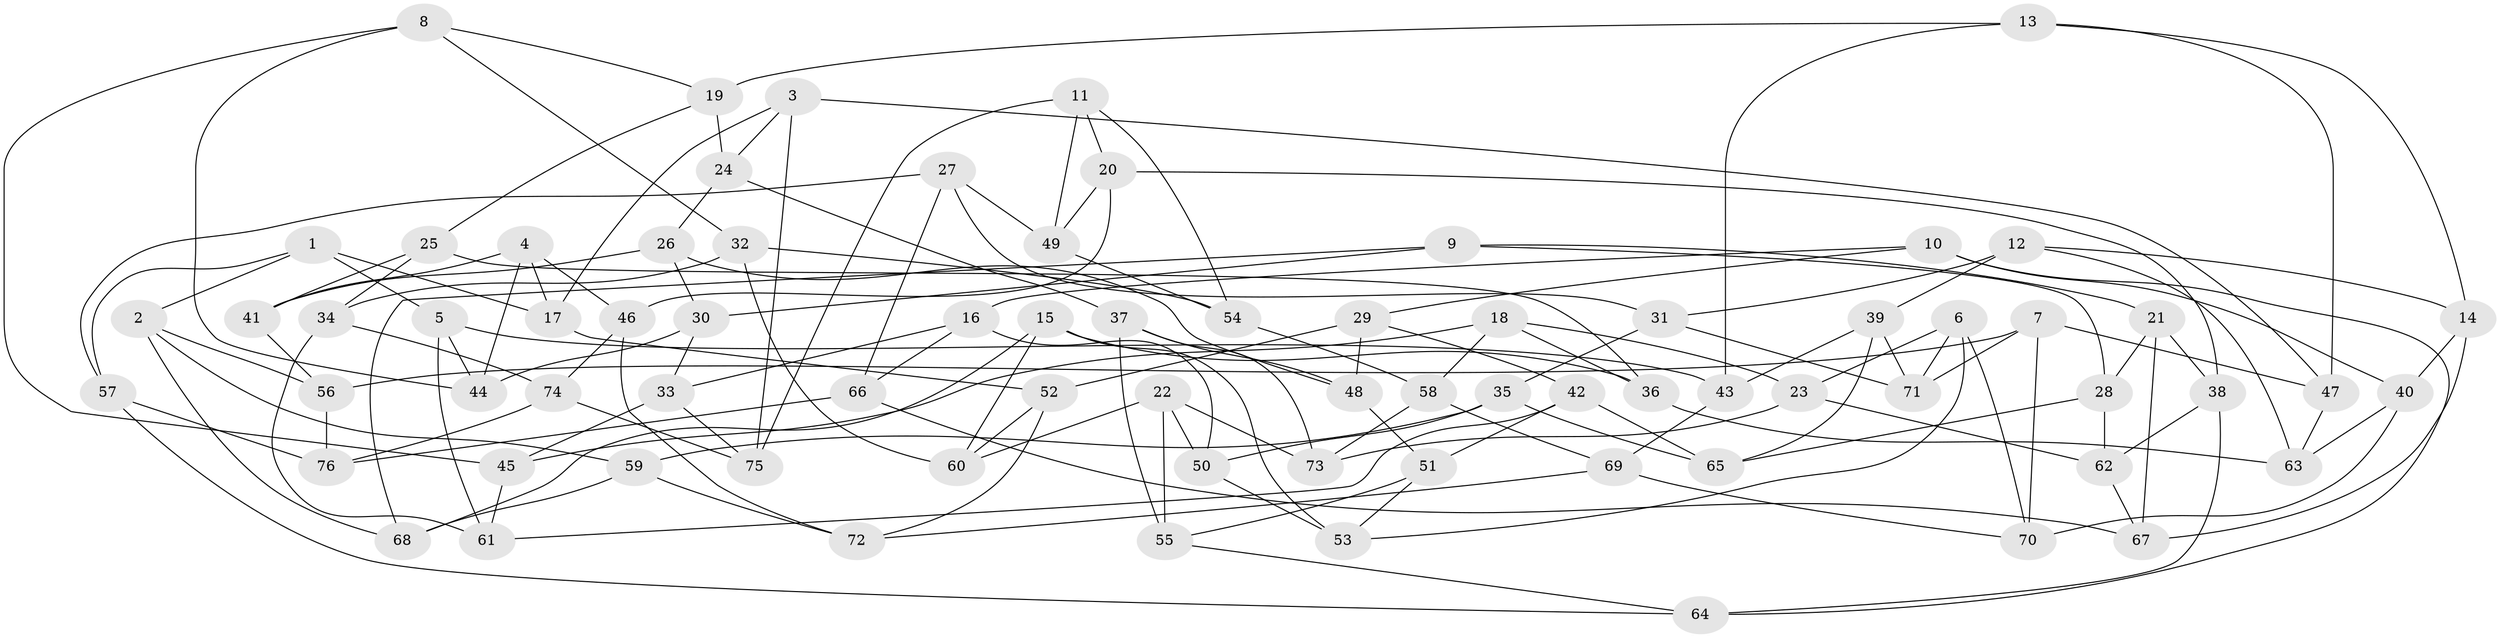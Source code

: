 // coarse degree distribution, {6: 0.5777777777777777, 3: 0.022222222222222223, 5: 0.1111111111111111, 4: 0.28888888888888886}
// Generated by graph-tools (version 1.1) at 2025/52/02/27/25 19:52:30]
// undirected, 76 vertices, 152 edges
graph export_dot {
graph [start="1"]
  node [color=gray90,style=filled];
  1;
  2;
  3;
  4;
  5;
  6;
  7;
  8;
  9;
  10;
  11;
  12;
  13;
  14;
  15;
  16;
  17;
  18;
  19;
  20;
  21;
  22;
  23;
  24;
  25;
  26;
  27;
  28;
  29;
  30;
  31;
  32;
  33;
  34;
  35;
  36;
  37;
  38;
  39;
  40;
  41;
  42;
  43;
  44;
  45;
  46;
  47;
  48;
  49;
  50;
  51;
  52;
  53;
  54;
  55;
  56;
  57;
  58;
  59;
  60;
  61;
  62;
  63;
  64;
  65;
  66;
  67;
  68;
  69;
  70;
  71;
  72;
  73;
  74;
  75;
  76;
  1 -- 17;
  1 -- 2;
  1 -- 5;
  1 -- 57;
  2 -- 59;
  2 -- 56;
  2 -- 68;
  3 -- 24;
  3 -- 47;
  3 -- 17;
  3 -- 75;
  4 -- 46;
  4 -- 17;
  4 -- 41;
  4 -- 44;
  5 -- 61;
  5 -- 44;
  5 -- 43;
  6 -- 53;
  6 -- 70;
  6 -- 71;
  6 -- 23;
  7 -- 56;
  7 -- 71;
  7 -- 70;
  7 -- 47;
  8 -- 19;
  8 -- 44;
  8 -- 32;
  8 -- 45;
  9 -- 21;
  9 -- 30;
  9 -- 28;
  9 -- 68;
  10 -- 64;
  10 -- 40;
  10 -- 16;
  10 -- 29;
  11 -- 49;
  11 -- 75;
  11 -- 54;
  11 -- 20;
  12 -- 39;
  12 -- 63;
  12 -- 31;
  12 -- 14;
  13 -- 47;
  13 -- 43;
  13 -- 19;
  13 -- 14;
  14 -- 40;
  14 -- 67;
  15 -- 60;
  15 -- 68;
  15 -- 53;
  15 -- 36;
  16 -- 50;
  16 -- 33;
  16 -- 66;
  17 -- 52;
  18 -- 23;
  18 -- 58;
  18 -- 45;
  18 -- 36;
  19 -- 25;
  19 -- 24;
  20 -- 46;
  20 -- 49;
  20 -- 38;
  21 -- 38;
  21 -- 28;
  21 -- 67;
  22 -- 50;
  22 -- 55;
  22 -- 73;
  22 -- 60;
  23 -- 73;
  23 -- 62;
  24 -- 37;
  24 -- 26;
  25 -- 41;
  25 -- 36;
  25 -- 34;
  26 -- 41;
  26 -- 30;
  26 -- 48;
  27 -- 31;
  27 -- 49;
  27 -- 66;
  27 -- 57;
  28 -- 65;
  28 -- 62;
  29 -- 52;
  29 -- 48;
  29 -- 42;
  30 -- 33;
  30 -- 44;
  31 -- 35;
  31 -- 71;
  32 -- 60;
  32 -- 34;
  32 -- 54;
  33 -- 45;
  33 -- 75;
  34 -- 61;
  34 -- 74;
  35 -- 59;
  35 -- 65;
  35 -- 50;
  36 -- 63;
  37 -- 55;
  37 -- 73;
  37 -- 48;
  38 -- 62;
  38 -- 64;
  39 -- 65;
  39 -- 43;
  39 -- 71;
  40 -- 70;
  40 -- 63;
  41 -- 56;
  42 -- 65;
  42 -- 51;
  42 -- 61;
  43 -- 69;
  45 -- 61;
  46 -- 74;
  46 -- 72;
  47 -- 63;
  48 -- 51;
  49 -- 54;
  50 -- 53;
  51 -- 53;
  51 -- 55;
  52 -- 72;
  52 -- 60;
  54 -- 58;
  55 -- 64;
  56 -- 76;
  57 -- 76;
  57 -- 64;
  58 -- 73;
  58 -- 69;
  59 -- 72;
  59 -- 68;
  62 -- 67;
  66 -- 67;
  66 -- 76;
  69 -- 72;
  69 -- 70;
  74 -- 76;
  74 -- 75;
}
